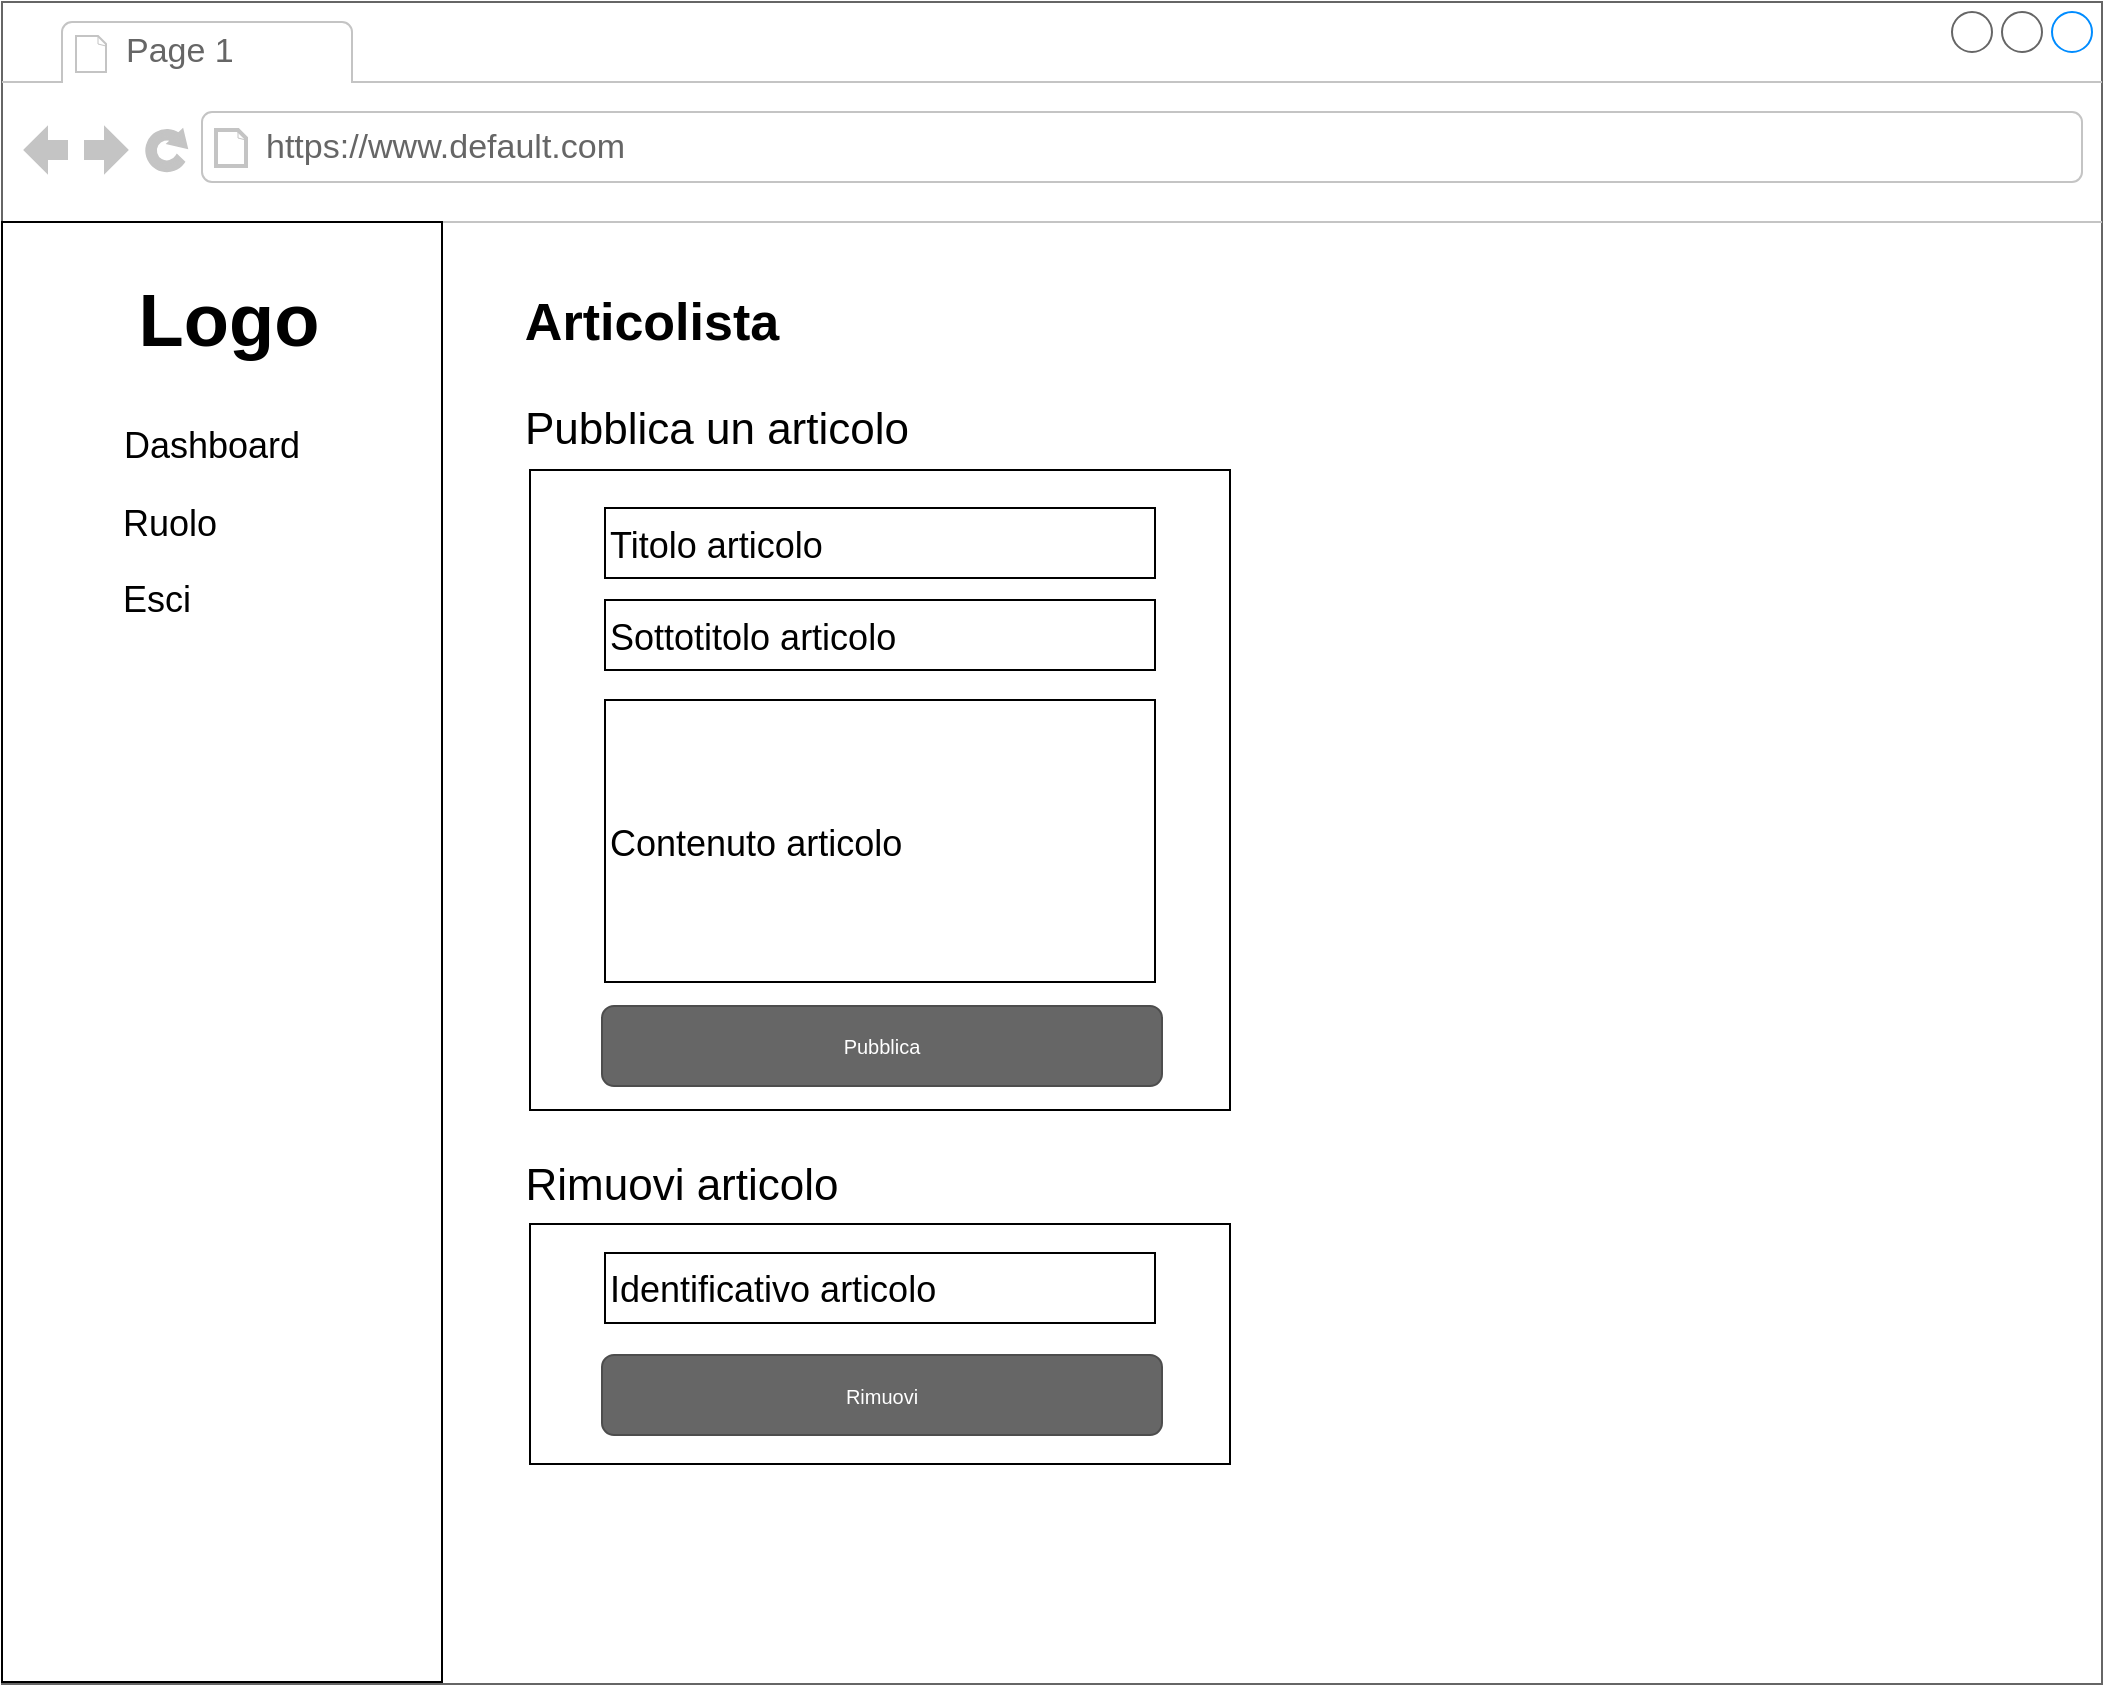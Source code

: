 <mxfile version="15.5.8" type="device"><diagram name="Page-1" id="2cc2dc42-3aac-f2a9-1cec-7a8b7cbee084"><mxGraphModel dx="2062" dy="1122" grid="1" gridSize="10" guides="1" tooltips="1" connect="1" arrows="1" fold="1" page="1" pageScale="1" pageWidth="1100" pageHeight="850" background="#ffffff" math="0" shadow="0"><root><mxCell id="0"/><mxCell id="1" parent="0"/><mxCell id="LWvk3mWLUR3TE2BOVdix-1" value="" style="strokeWidth=1;shadow=0;dashed=0;align=center;html=1;shape=mxgraph.mockup.containers.browserWindow;rSize=0;strokeColor=#666666;mainText=,;recursiveResize=0;rounded=0;labelBackgroundColor=none;fontFamily=Verdana;fontSize=12" vertex="1" parent="1"><mxGeometry x="70" y="49" width="1050" height="841" as="geometry"/></mxCell><mxCell id="LWvk3mWLUR3TE2BOVdix-2" value="Page 1" style="strokeWidth=1;shadow=0;dashed=0;align=center;html=1;shape=mxgraph.mockup.containers.anchor;fontSize=17;fontColor=#666666;align=left;" vertex="1" parent="LWvk3mWLUR3TE2BOVdix-1"><mxGeometry x="60" y="12" width="110" height="26" as="geometry"/></mxCell><mxCell id="LWvk3mWLUR3TE2BOVdix-3" value="https://www.default.com" style="strokeWidth=1;shadow=0;dashed=0;align=center;html=1;shape=mxgraph.mockup.containers.anchor;rSize=0;fontSize=17;fontColor=#666666;align=left;" vertex="1" parent="LWvk3mWLUR3TE2BOVdix-1"><mxGeometry x="130" y="60" width="250" height="26" as="geometry"/></mxCell><mxCell id="LWvk3mWLUR3TE2BOVdix-4" value="" style="rounded=0;whiteSpace=wrap;html=1;fontSize=34;" vertex="1" parent="LWvk3mWLUR3TE2BOVdix-1"><mxGeometry y="110" width="220" height="730" as="geometry"/></mxCell><mxCell id="LWvk3mWLUR3TE2BOVdix-5" value="&lt;font style=&quot;font-size: 37px&quot;&gt;Logo&lt;/font&gt;" style="text;strokeColor=none;fillColor=none;html=1;fontSize=24;fontStyle=1;verticalAlign=middle;align=center;" vertex="1" parent="LWvk3mWLUR3TE2BOVdix-1"><mxGeometry x="15" y="130" width="195" height="60" as="geometry"/></mxCell><mxCell id="LWvk3mWLUR3TE2BOVdix-6" value="&lt;font style=&quot;font-size: 18px&quot;&gt;Dashboard&lt;/font&gt;" style="text;html=1;strokeColor=none;fillColor=none;align=center;verticalAlign=middle;whiteSpace=wrap;rounded=0;fontSize=20;" vertex="1" parent="LWvk3mWLUR3TE2BOVdix-1"><mxGeometry x="40" y="206" width="130" height="30" as="geometry"/></mxCell><mxCell id="LWvk3mWLUR3TE2BOVdix-7" value="&lt;font style=&quot;font-size: 18px&quot;&gt;Ruolo&lt;/font&gt;" style="text;html=1;strokeColor=none;fillColor=none;align=center;verticalAlign=middle;whiteSpace=wrap;rounded=0;fontSize=20;" vertex="1" parent="LWvk3mWLUR3TE2BOVdix-1"><mxGeometry x="49" y="245" width="70" height="30" as="geometry"/></mxCell><mxCell id="LWvk3mWLUR3TE2BOVdix-8" value="&lt;font style=&quot;font-size: 18px&quot;&gt;Esci&lt;/font&gt;" style="text;html=1;strokeColor=none;fillColor=none;align=center;verticalAlign=middle;whiteSpace=wrap;rounded=0;fontSize=20;" vertex="1" parent="LWvk3mWLUR3TE2BOVdix-1"><mxGeometry x="45" y="283" width="65" height="30" as="geometry"/></mxCell><mxCell id="LWvk3mWLUR3TE2BOVdix-9" value="&lt;span style=&quot;font-size: 26px&quot;&gt;&lt;b&gt;Articolista&lt;/b&gt;&lt;/span&gt;" style="text;html=1;strokeColor=none;fillColor=none;align=center;verticalAlign=middle;whiteSpace=wrap;rounded=0;" vertex="1" parent="LWvk3mWLUR3TE2BOVdix-1"><mxGeometry x="295" y="145" width="60" height="30" as="geometry"/></mxCell><mxCell id="LWvk3mWLUR3TE2BOVdix-10" value="" style="rounded=0;whiteSpace=wrap;html=1;fontSize=26;" vertex="1" parent="LWvk3mWLUR3TE2BOVdix-1"><mxGeometry x="264" y="234" width="350" height="320" as="geometry"/></mxCell><mxCell id="LWvk3mWLUR3TE2BOVdix-11" value="" style="rounded=0;whiteSpace=wrap;html=1;fontSize=26;" vertex="1" parent="LWvk3mWLUR3TE2BOVdix-1"><mxGeometry x="264" y="611" width="350" height="120" as="geometry"/></mxCell><mxCell id="LWvk3mWLUR3TE2BOVdix-12" value="&lt;font style=&quot;font-size: 22px&quot;&gt;Pubblica un articolo&lt;/font&gt;" style="text;html=1;strokeColor=none;fillColor=none;align=center;verticalAlign=middle;whiteSpace=wrap;rounded=0;fontSize=26;" vertex="1" parent="LWvk3mWLUR3TE2BOVdix-1"><mxGeometry x="259" y="197" width="197" height="30" as="geometry"/></mxCell><mxCell id="LWvk3mWLUR3TE2BOVdix-13" value="&lt;font style=&quot;font-size: 22px&quot;&gt;Rimuovi articolo&lt;/font&gt;" style="text;html=1;strokeColor=none;fillColor=none;align=center;verticalAlign=middle;whiteSpace=wrap;rounded=0;fontSize=26;" vertex="1" parent="LWvk3mWLUR3TE2BOVdix-1"><mxGeometry x="250" y="575" width="180" height="30" as="geometry"/></mxCell><mxCell id="LWvk3mWLUR3TE2BOVdix-14" value="&lt;font style=&quot;font-size: 18px&quot;&gt;Titolo articolo&lt;/font&gt;" style="rounded=0;whiteSpace=wrap;html=1;fontSize=22;align=left;" vertex="1" parent="LWvk3mWLUR3TE2BOVdix-1"><mxGeometry x="301.5" y="253" width="275" height="35" as="geometry"/></mxCell><mxCell id="LWvk3mWLUR3TE2BOVdix-15" value="&lt;font style=&quot;font-size: 18px&quot;&gt;Sottotitolo articolo&lt;/font&gt;" style="rounded=0;whiteSpace=wrap;html=1;fontSize=22;align=left;" vertex="1" parent="LWvk3mWLUR3TE2BOVdix-1"><mxGeometry x="301.5" y="299" width="275" height="35" as="geometry"/></mxCell><mxCell id="LWvk3mWLUR3TE2BOVdix-16" value="&lt;font style=&quot;font-size: 18px&quot;&gt;Contenuto articolo&lt;/font&gt;" style="rounded=0;whiteSpace=wrap;html=1;fontSize=22;align=left;" vertex="1" parent="LWvk3mWLUR3TE2BOVdix-1"><mxGeometry x="301.5" y="349" width="275" height="141" as="geometry"/></mxCell><mxCell id="LWvk3mWLUR3TE2BOVdix-17" value="Pubblica" style="rounded=1;html=1;shadow=0;dashed=0;whiteSpace=wrap;fontSize=10;fillColor=#666666;align=center;strokeColor=#4D4D4D;fontColor=#ffffff;" vertex="1" parent="LWvk3mWLUR3TE2BOVdix-1"><mxGeometry x="300" y="502" width="280" height="40" as="geometry"/></mxCell><mxCell id="LWvk3mWLUR3TE2BOVdix-18" value="&lt;font style=&quot;font-size: 18px&quot;&gt;Identificativo articolo&lt;/font&gt;" style="rounded=0;whiteSpace=wrap;html=1;fontSize=22;align=left;" vertex="1" parent="LWvk3mWLUR3TE2BOVdix-1"><mxGeometry x="301.5" y="625.5" width="275" height="35" as="geometry"/></mxCell><mxCell id="LWvk3mWLUR3TE2BOVdix-19" value="Rimuovi" style="rounded=1;html=1;shadow=0;dashed=0;whiteSpace=wrap;fontSize=10;fillColor=#666666;align=center;strokeColor=#4D4D4D;fontColor=#ffffff;" vertex="1" parent="LWvk3mWLUR3TE2BOVdix-1"><mxGeometry x="300" y="676.5" width="280" height="40" as="geometry"/></mxCell></root></mxGraphModel></diagram></mxfile>